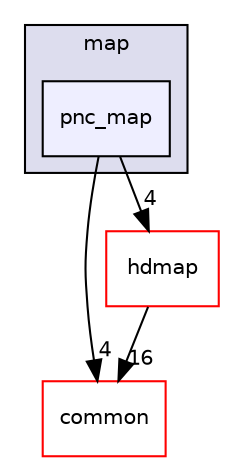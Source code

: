 digraph "modules/map/pnc_map" {
  compound=true
  node [ fontsize="10", fontname="Helvetica"];
  edge [ labelfontsize="10", labelfontname="Helvetica"];
  subgraph clusterdir_bc4fbd717b8d61d0dc75a15f0986d7f7 {
    graph [ bgcolor="#ddddee", pencolor="black", label="map" fontname="Helvetica", fontsize="10", URL="dir_bc4fbd717b8d61d0dc75a15f0986d7f7.html"]
  dir_ecfad024b1ac3e22b166537d47ffb8b0 [shape=box, label="pnc_map", style="filled", fillcolor="#eeeeff", pencolor="black", URL="dir_ecfad024b1ac3e22b166537d47ffb8b0.html"];
  }
  dir_9a5e51f49964887903df6eed98080585 [shape=box label="common" fillcolor="white" style="filled" color="red" URL="dir_9a5e51f49964887903df6eed98080585.html"];
  dir_0ec004f27ee8faf85b054af39a152a49 [shape=box label="hdmap" fillcolor="white" style="filled" color="red" URL="dir_0ec004f27ee8faf85b054af39a152a49.html"];
  dir_0ec004f27ee8faf85b054af39a152a49->dir_9a5e51f49964887903df6eed98080585 [headlabel="16", labeldistance=1.5 headhref="dir_000062_000050.html"];
  dir_ecfad024b1ac3e22b166537d47ffb8b0->dir_9a5e51f49964887903df6eed98080585 [headlabel="4", labeldistance=1.5 headhref="dir_000136_000050.html"];
  dir_ecfad024b1ac3e22b166537d47ffb8b0->dir_0ec004f27ee8faf85b054af39a152a49 [headlabel="4", labeldistance=1.5 headhref="dir_000136_000062.html"];
}
